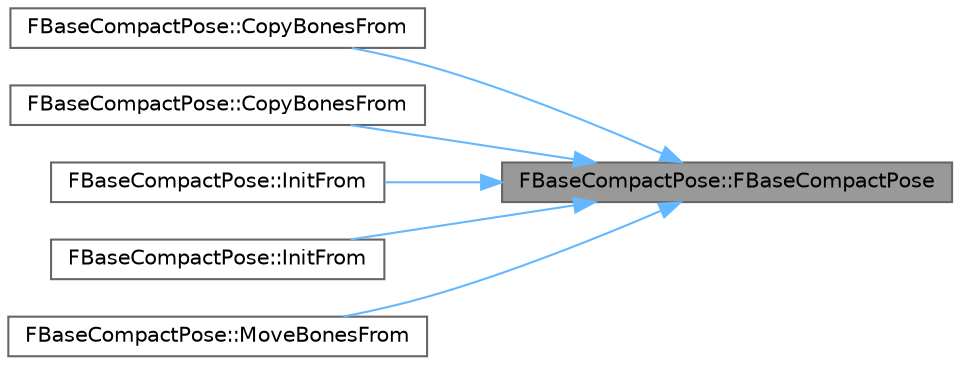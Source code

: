 digraph "FBaseCompactPose::FBaseCompactPose"
{
 // INTERACTIVE_SVG=YES
 // LATEX_PDF_SIZE
  bgcolor="transparent";
  edge [fontname=Helvetica,fontsize=10,labelfontname=Helvetica,labelfontsize=10];
  node [fontname=Helvetica,fontsize=10,shape=box,height=0.2,width=0.4];
  rankdir="RL";
  Node1 [id="Node000001",label="FBaseCompactPose::FBaseCompactPose",height=0.2,width=0.4,color="gray40", fillcolor="grey60", style="filled", fontcolor="black",tooltip=" "];
  Node1 -> Node2 [id="edge1_Node000001_Node000002",dir="back",color="steelblue1",style="solid",tooltip=" "];
  Node2 [id="Node000002",label="FBaseCompactPose::CopyBonesFrom",height=0.2,width=0.4,color="grey40", fillcolor="white", style="filled",URL="$d0/ded/structFBaseCompactPose.html#aea80d98ab27b9ccf763df055d85ad11f",tooltip=" "];
  Node1 -> Node3 [id="edge2_Node000001_Node000003",dir="back",color="steelblue1",style="solid",tooltip=" "];
  Node3 [id="Node000003",label="FBaseCompactPose::CopyBonesFrom",height=0.2,width=0.4,color="grey40", fillcolor="white", style="filled",URL="$d0/ded/structFBaseCompactPose.html#a591a9cedce8d4f38e65741969ebe1f3d",tooltip=" "];
  Node1 -> Node4 [id="edge3_Node000001_Node000004",dir="back",color="steelblue1",style="solid",tooltip=" "];
  Node4 [id="Node000004",label="FBaseCompactPose::InitFrom",height=0.2,width=0.4,color="grey40", fillcolor="white", style="filled",URL="$d0/ded/structFBaseCompactPose.html#a028454a0bfd6d03e1853213ac624ae7b",tooltip=" "];
  Node1 -> Node5 [id="edge4_Node000001_Node000005",dir="back",color="steelblue1",style="solid",tooltip=" "];
  Node5 [id="Node000005",label="FBaseCompactPose::InitFrom",height=0.2,width=0.4,color="grey40", fillcolor="white", style="filled",URL="$d0/ded/structFBaseCompactPose.html#a91281a6f2bfb85e38eabfddf6f9c1521",tooltip=" "];
  Node1 -> Node6 [id="edge5_Node000001_Node000006",dir="back",color="steelblue1",style="solid",tooltip=" "];
  Node6 [id="Node000006",label="FBaseCompactPose::MoveBonesFrom",height=0.2,width=0.4,color="grey40", fillcolor="white", style="filled",URL="$d0/ded/structFBaseCompactPose.html#a102d2022f489b8b8316c2dcbb201811f",tooltip=" "];
}
